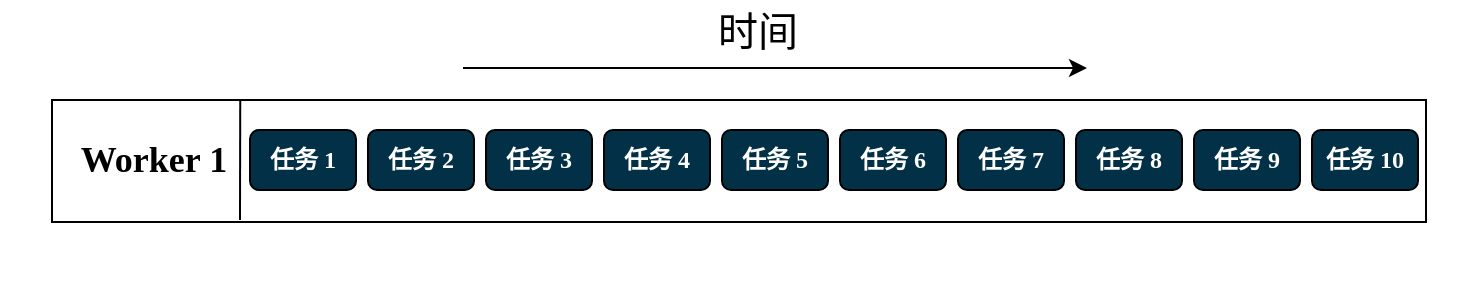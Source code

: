 <mxfile version="22.1.18" type="device">
  <diagram name="第 1 页" id="nNuZjRYyRh5vmxUFnaq4">
    <mxGraphModel dx="852" dy="560" grid="0" gridSize="10" guides="1" tooltips="1" connect="1" arrows="1" fold="1" page="1" pageScale="1" pageWidth="1169" pageHeight="1654" math="0" shadow="0">
      <root>
        <mxCell id="0" />
        <mxCell id="1" parent="0" />
        <mxCell id="I0-z-BxgTcOIAmbcD6h4-1" value="" style="rounded=0;whiteSpace=wrap;html=1;fillColor=none;strokeColor=none;" parent="1" vertex="1">
          <mxGeometry x="106" y="143" width="739" height="130" as="geometry" />
        </mxCell>
        <mxCell id="DBWMiYDxB3cP8TI8gNXN-1" value="" style="rounded=0;whiteSpace=wrap;html=1;" parent="1" vertex="1">
          <mxGeometry x="132" y="181" width="687" height="61" as="geometry" />
        </mxCell>
        <mxCell id="DBWMiYDxB3cP8TI8gNXN-4" value="&lt;font style=&quot;font-size: 18px;&quot; face=&quot;Times New Roman&quot;&gt;&lt;b&gt;Worker 1&lt;/b&gt;&lt;br&gt;&lt;/font&gt;" style="text;html=1;strokeColor=none;fillColor=none;align=center;verticalAlign=middle;whiteSpace=wrap;rounded=0;" parent="1" vertex="1">
          <mxGeometry x="132" y="196" width="102" height="30" as="geometry" />
        </mxCell>
        <mxCell id="DBWMiYDxB3cP8TI8gNXN-5" value="" style="endArrow=none;html=1;rounded=0;entryX=0.137;entryY=0;entryDx=0;entryDy=0;entryPerimeter=0;" parent="1" edge="1">
          <mxGeometry width="50" height="50" relative="1" as="geometry">
            <mxPoint x="226" y="241" as="sourcePoint" />
            <mxPoint x="226.119" y="181" as="targetPoint" />
          </mxGeometry>
        </mxCell>
        <mxCell id="DBWMiYDxB3cP8TI8gNXN-6" value="&lt;font color=&quot;#ffffff&quot; face=&quot;Times New Roman&quot;&gt;&lt;b&gt;任务 1&lt;/b&gt;&lt;/font&gt;" style="rounded=1;whiteSpace=wrap;html=1;fillColor=#023047;" parent="1" vertex="1">
          <mxGeometry x="231" y="196" width="53" height="30" as="geometry" />
        </mxCell>
        <mxCell id="DBWMiYDxB3cP8TI8gNXN-12" value="&lt;b style=&quot;border-color: var(--border-color); color: rgb(255, 255, 255); font-family: &amp;quot;Times New Roman&amp;quot;;&quot;&gt;任务&lt;/b&gt;&lt;font color=&quot;#ffffff&quot; face=&quot;Times New Roman&quot;&gt;&lt;b&gt;&amp;nbsp;2&lt;/b&gt;&lt;/font&gt;" style="rounded=1;whiteSpace=wrap;html=1;fillColor=#023047;" parent="1" vertex="1">
          <mxGeometry x="290" y="196" width="53" height="30" as="geometry" />
        </mxCell>
        <mxCell id="DBWMiYDxB3cP8TI8gNXN-13" value="&lt;b style=&quot;border-color: var(--border-color); color: rgb(255, 255, 255); font-family: &amp;quot;Times New Roman&amp;quot;;&quot;&gt;任务&lt;/b&gt;&lt;font color=&quot;#ffffff&quot; face=&quot;Times New Roman&quot;&gt;&lt;b&gt;&amp;nbsp;3&lt;/b&gt;&lt;/font&gt;" style="rounded=1;whiteSpace=wrap;html=1;fillColor=#023047;" parent="1" vertex="1">
          <mxGeometry x="349" y="196" width="53" height="30" as="geometry" />
        </mxCell>
        <mxCell id="DBWMiYDxB3cP8TI8gNXN-14" value="&lt;b style=&quot;border-color: var(--border-color); color: rgb(255, 255, 255); font-family: &amp;quot;Times New Roman&amp;quot;;&quot;&gt;任务&lt;/b&gt;&lt;font color=&quot;#ffffff&quot; face=&quot;Times New Roman&quot;&gt;&lt;b&gt;&amp;nbsp;4&lt;/b&gt;&lt;/font&gt;" style="rounded=1;whiteSpace=wrap;html=1;fillColor=#023047;" parent="1" vertex="1">
          <mxGeometry x="408" y="196" width="53" height="30" as="geometry" />
        </mxCell>
        <mxCell id="DBWMiYDxB3cP8TI8gNXN-15" value="&lt;b style=&quot;border-color: var(--border-color); color: rgb(255, 255, 255); font-family: &amp;quot;Times New Roman&amp;quot;;&quot;&gt;任务&lt;/b&gt;&lt;font color=&quot;#ffffff&quot; face=&quot;Times New Roman&quot;&gt;&lt;b&gt;&amp;nbsp;5&lt;/b&gt;&lt;/font&gt;" style="rounded=1;whiteSpace=wrap;html=1;fillColor=#023047;" parent="1" vertex="1">
          <mxGeometry x="467" y="196" width="53" height="30" as="geometry" />
        </mxCell>
        <mxCell id="DBWMiYDxB3cP8TI8gNXN-16" value="&lt;b style=&quot;border-color: var(--border-color); color: rgb(255, 255, 255); font-family: &amp;quot;Times New Roman&amp;quot;;&quot;&gt;任务&lt;/b&gt;&lt;font color=&quot;#ffffff&quot; face=&quot;Times New Roman&quot;&gt;&lt;b&gt;&amp;nbsp;6&lt;/b&gt;&lt;/font&gt;" style="rounded=1;whiteSpace=wrap;html=1;fillColor=#023047;" parent="1" vertex="1">
          <mxGeometry x="526" y="196" width="53" height="30" as="geometry" />
        </mxCell>
        <mxCell id="DBWMiYDxB3cP8TI8gNXN-17" value="&lt;b style=&quot;border-color: var(--border-color); color: rgb(255, 255, 255); font-family: &amp;quot;Times New Roman&amp;quot;;&quot;&gt;任务&lt;/b&gt;&lt;font color=&quot;#ffffff&quot; face=&quot;Times New Roman&quot;&gt;&lt;b&gt;&amp;nbsp;7&lt;/b&gt;&lt;/font&gt;" style="rounded=1;whiteSpace=wrap;html=1;fillColor=#023047;" parent="1" vertex="1">
          <mxGeometry x="585" y="196" width="53" height="30" as="geometry" />
        </mxCell>
        <mxCell id="DBWMiYDxB3cP8TI8gNXN-18" value="&lt;b style=&quot;border-color: var(--border-color); color: rgb(255, 255, 255); font-family: &amp;quot;Times New Roman&amp;quot;;&quot;&gt;任务&lt;/b&gt;&lt;font color=&quot;#ffffff&quot; face=&quot;Times New Roman&quot;&gt;&lt;b&gt;&amp;nbsp;8&lt;/b&gt;&lt;/font&gt;" style="rounded=1;whiteSpace=wrap;html=1;fillColor=#023047;" parent="1" vertex="1">
          <mxGeometry x="644" y="196" width="53" height="30" as="geometry" />
        </mxCell>
        <mxCell id="DBWMiYDxB3cP8TI8gNXN-19" value="&lt;b style=&quot;border-color: var(--border-color); color: rgb(255, 255, 255); font-family: &amp;quot;Times New Roman&amp;quot;;&quot;&gt;任务&lt;/b&gt;&lt;font color=&quot;#ffffff&quot; face=&quot;Times New Roman&quot;&gt;&lt;b&gt;&amp;nbsp;9&lt;/b&gt;&lt;/font&gt;" style="rounded=1;whiteSpace=wrap;html=1;fillColor=#023047;" parent="1" vertex="1">
          <mxGeometry x="703" y="196" width="53" height="30" as="geometry" />
        </mxCell>
        <mxCell id="DBWMiYDxB3cP8TI8gNXN-20" value="&lt;b style=&quot;border-color: var(--border-color); color: rgb(255, 255, 255); font-family: &amp;quot;Times New Roman&amp;quot;;&quot;&gt;任务&lt;/b&gt;&lt;font color=&quot;#ffffff&quot; face=&quot;Times New Roman&quot;&gt;&lt;b&gt;&amp;nbsp;10&lt;/b&gt;&lt;/font&gt;" style="rounded=1;whiteSpace=wrap;html=1;fillColor=#023047;" parent="1" vertex="1">
          <mxGeometry x="762" y="196" width="53" height="30" as="geometry" />
        </mxCell>
        <mxCell id="P03oHu3Lh3_eRUI-p7ww-1" value="时间" style="text;html=1;strokeColor=none;fillColor=none;align=center;verticalAlign=middle;whiteSpace=wrap;rounded=0;fontFamily=Times New Roman;fontSize=20;horizontal=1;" parent="1" vertex="1">
          <mxGeometry x="454.5" y="131" width="60" height="30" as="geometry" />
        </mxCell>
        <mxCell id="P03oHu3Lh3_eRUI-p7ww-2" value="" style="endArrow=classic;html=1;rounded=0;fontSize=24;fontFamily=Times New Roman;" parent="1" edge="1">
          <mxGeometry width="50" height="50" relative="1" as="geometry">
            <mxPoint x="337.5" y="165" as="sourcePoint" />
            <mxPoint x="649.5" y="165" as="targetPoint" />
          </mxGeometry>
        </mxCell>
      </root>
    </mxGraphModel>
  </diagram>
</mxfile>
